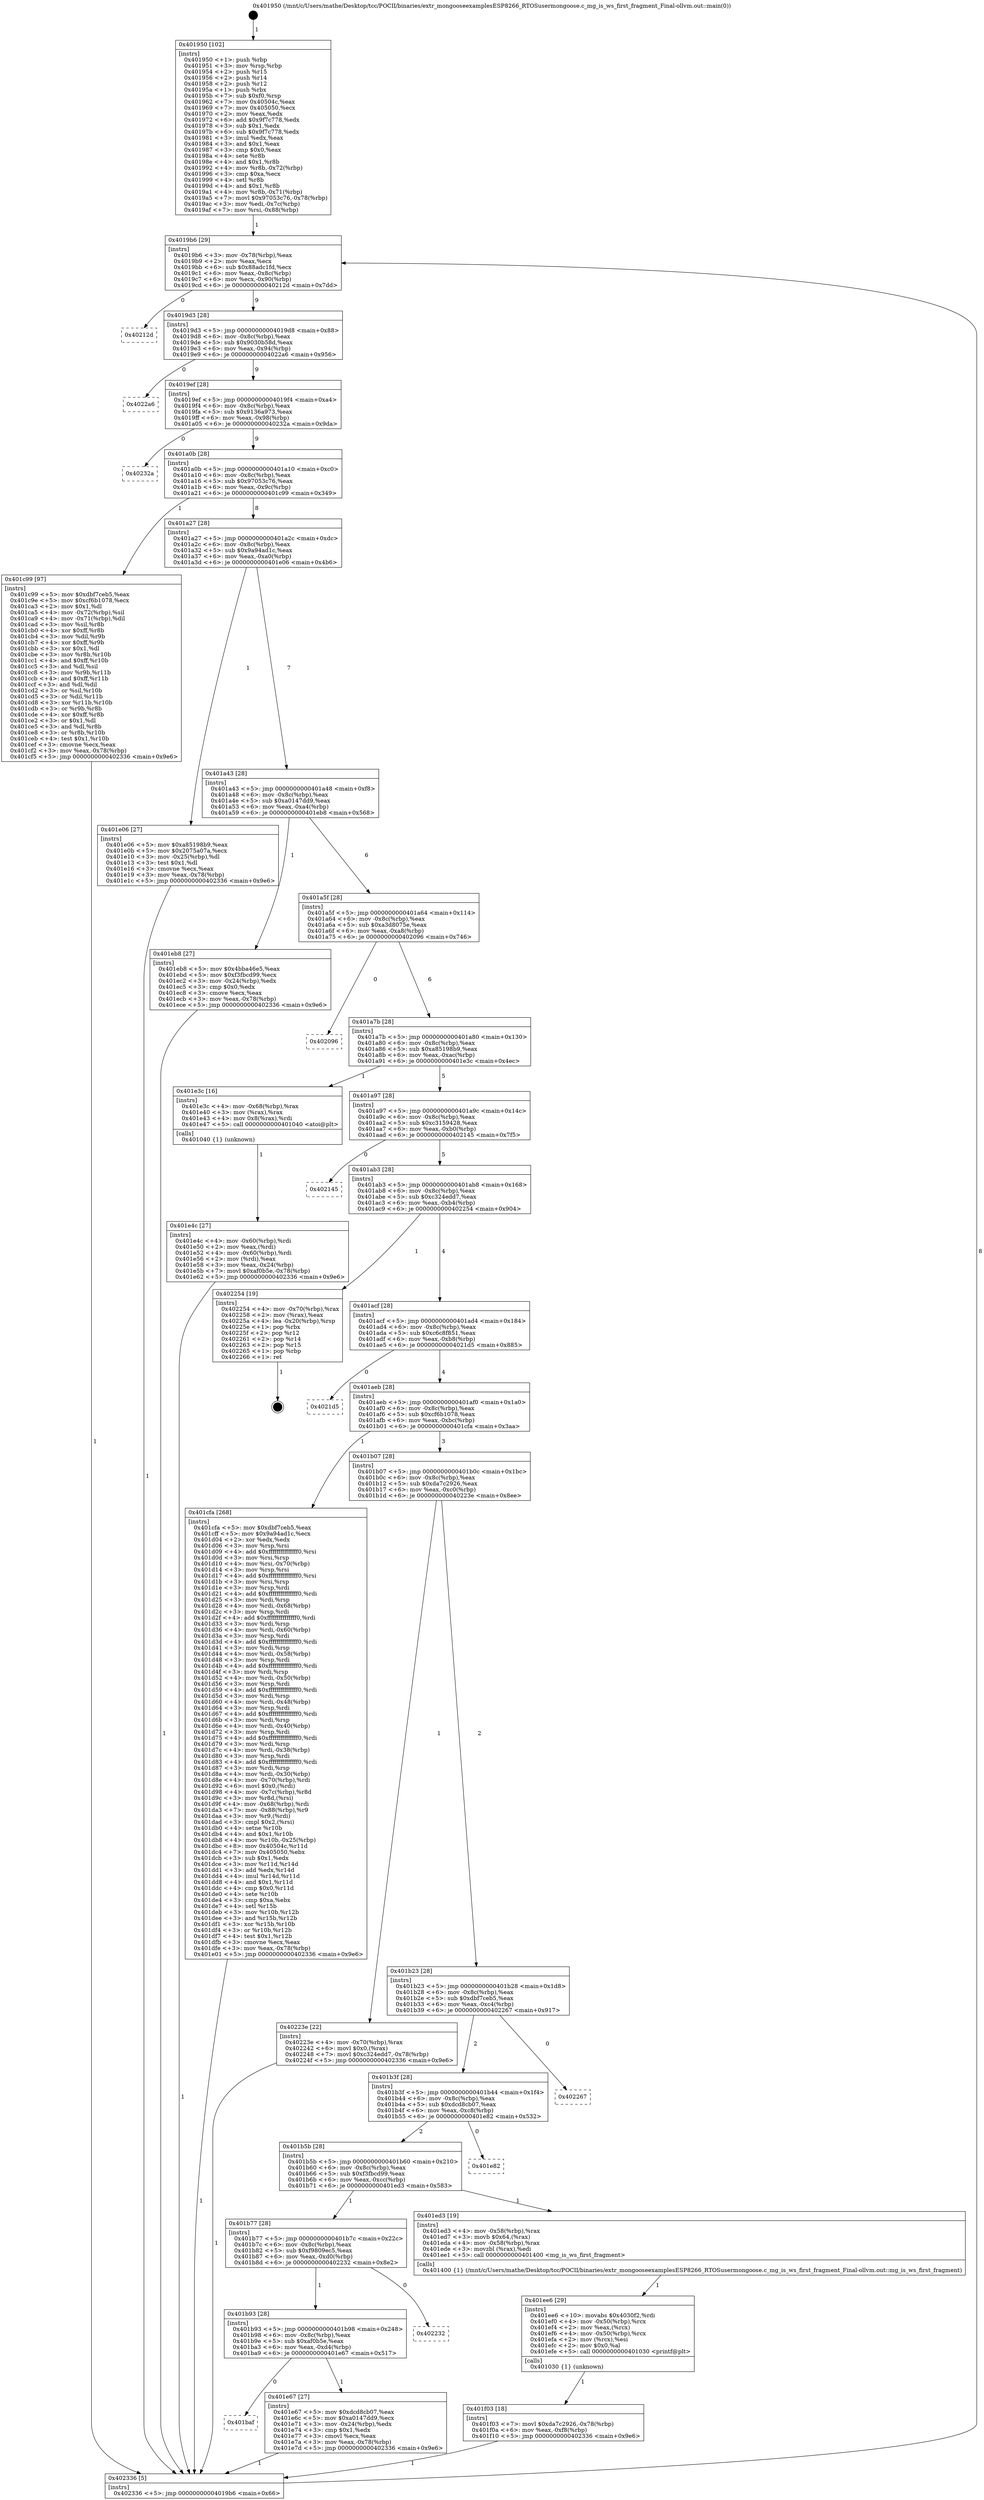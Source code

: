 digraph "0x401950" {
  label = "0x401950 (/mnt/c/Users/mathe/Desktop/tcc/POCII/binaries/extr_mongooseexamplesESP8266_RTOSusermongoose.c_mg_is_ws_first_fragment_Final-ollvm.out::main(0))"
  labelloc = "t"
  node[shape=record]

  Entry [label="",width=0.3,height=0.3,shape=circle,fillcolor=black,style=filled]
  "0x4019b6" [label="{
     0x4019b6 [29]\l
     | [instrs]\l
     &nbsp;&nbsp;0x4019b6 \<+3\>: mov -0x78(%rbp),%eax\l
     &nbsp;&nbsp;0x4019b9 \<+2\>: mov %eax,%ecx\l
     &nbsp;&nbsp;0x4019bb \<+6\>: sub $0x88adc1fd,%ecx\l
     &nbsp;&nbsp;0x4019c1 \<+6\>: mov %eax,-0x8c(%rbp)\l
     &nbsp;&nbsp;0x4019c7 \<+6\>: mov %ecx,-0x90(%rbp)\l
     &nbsp;&nbsp;0x4019cd \<+6\>: je 000000000040212d \<main+0x7dd\>\l
  }"]
  "0x40212d" [label="{
     0x40212d\l
  }", style=dashed]
  "0x4019d3" [label="{
     0x4019d3 [28]\l
     | [instrs]\l
     &nbsp;&nbsp;0x4019d3 \<+5\>: jmp 00000000004019d8 \<main+0x88\>\l
     &nbsp;&nbsp;0x4019d8 \<+6\>: mov -0x8c(%rbp),%eax\l
     &nbsp;&nbsp;0x4019de \<+5\>: sub $0x9030b58d,%eax\l
     &nbsp;&nbsp;0x4019e3 \<+6\>: mov %eax,-0x94(%rbp)\l
     &nbsp;&nbsp;0x4019e9 \<+6\>: je 00000000004022a6 \<main+0x956\>\l
  }"]
  Exit [label="",width=0.3,height=0.3,shape=circle,fillcolor=black,style=filled,peripheries=2]
  "0x4022a6" [label="{
     0x4022a6\l
  }", style=dashed]
  "0x4019ef" [label="{
     0x4019ef [28]\l
     | [instrs]\l
     &nbsp;&nbsp;0x4019ef \<+5\>: jmp 00000000004019f4 \<main+0xa4\>\l
     &nbsp;&nbsp;0x4019f4 \<+6\>: mov -0x8c(%rbp),%eax\l
     &nbsp;&nbsp;0x4019fa \<+5\>: sub $0x9136a973,%eax\l
     &nbsp;&nbsp;0x4019ff \<+6\>: mov %eax,-0x98(%rbp)\l
     &nbsp;&nbsp;0x401a05 \<+6\>: je 000000000040232a \<main+0x9da\>\l
  }"]
  "0x401f03" [label="{
     0x401f03 [18]\l
     | [instrs]\l
     &nbsp;&nbsp;0x401f03 \<+7\>: movl $0xda7c2926,-0x78(%rbp)\l
     &nbsp;&nbsp;0x401f0a \<+6\>: mov %eax,-0xf8(%rbp)\l
     &nbsp;&nbsp;0x401f10 \<+5\>: jmp 0000000000402336 \<main+0x9e6\>\l
  }"]
  "0x40232a" [label="{
     0x40232a\l
  }", style=dashed]
  "0x401a0b" [label="{
     0x401a0b [28]\l
     | [instrs]\l
     &nbsp;&nbsp;0x401a0b \<+5\>: jmp 0000000000401a10 \<main+0xc0\>\l
     &nbsp;&nbsp;0x401a10 \<+6\>: mov -0x8c(%rbp),%eax\l
     &nbsp;&nbsp;0x401a16 \<+5\>: sub $0x97053c76,%eax\l
     &nbsp;&nbsp;0x401a1b \<+6\>: mov %eax,-0x9c(%rbp)\l
     &nbsp;&nbsp;0x401a21 \<+6\>: je 0000000000401c99 \<main+0x349\>\l
  }"]
  "0x401ee6" [label="{
     0x401ee6 [29]\l
     | [instrs]\l
     &nbsp;&nbsp;0x401ee6 \<+10\>: movabs $0x4030f2,%rdi\l
     &nbsp;&nbsp;0x401ef0 \<+4\>: mov -0x50(%rbp),%rcx\l
     &nbsp;&nbsp;0x401ef4 \<+2\>: mov %eax,(%rcx)\l
     &nbsp;&nbsp;0x401ef6 \<+4\>: mov -0x50(%rbp),%rcx\l
     &nbsp;&nbsp;0x401efa \<+2\>: mov (%rcx),%esi\l
     &nbsp;&nbsp;0x401efc \<+2\>: mov $0x0,%al\l
     &nbsp;&nbsp;0x401efe \<+5\>: call 0000000000401030 \<printf@plt\>\l
     | [calls]\l
     &nbsp;&nbsp;0x401030 \{1\} (unknown)\l
  }"]
  "0x401c99" [label="{
     0x401c99 [97]\l
     | [instrs]\l
     &nbsp;&nbsp;0x401c99 \<+5\>: mov $0xdbf7ceb5,%eax\l
     &nbsp;&nbsp;0x401c9e \<+5\>: mov $0xcf6b1078,%ecx\l
     &nbsp;&nbsp;0x401ca3 \<+2\>: mov $0x1,%dl\l
     &nbsp;&nbsp;0x401ca5 \<+4\>: mov -0x72(%rbp),%sil\l
     &nbsp;&nbsp;0x401ca9 \<+4\>: mov -0x71(%rbp),%dil\l
     &nbsp;&nbsp;0x401cad \<+3\>: mov %sil,%r8b\l
     &nbsp;&nbsp;0x401cb0 \<+4\>: xor $0xff,%r8b\l
     &nbsp;&nbsp;0x401cb4 \<+3\>: mov %dil,%r9b\l
     &nbsp;&nbsp;0x401cb7 \<+4\>: xor $0xff,%r9b\l
     &nbsp;&nbsp;0x401cbb \<+3\>: xor $0x1,%dl\l
     &nbsp;&nbsp;0x401cbe \<+3\>: mov %r8b,%r10b\l
     &nbsp;&nbsp;0x401cc1 \<+4\>: and $0xff,%r10b\l
     &nbsp;&nbsp;0x401cc5 \<+3\>: and %dl,%sil\l
     &nbsp;&nbsp;0x401cc8 \<+3\>: mov %r9b,%r11b\l
     &nbsp;&nbsp;0x401ccb \<+4\>: and $0xff,%r11b\l
     &nbsp;&nbsp;0x401ccf \<+3\>: and %dl,%dil\l
     &nbsp;&nbsp;0x401cd2 \<+3\>: or %sil,%r10b\l
     &nbsp;&nbsp;0x401cd5 \<+3\>: or %dil,%r11b\l
     &nbsp;&nbsp;0x401cd8 \<+3\>: xor %r11b,%r10b\l
     &nbsp;&nbsp;0x401cdb \<+3\>: or %r9b,%r8b\l
     &nbsp;&nbsp;0x401cde \<+4\>: xor $0xff,%r8b\l
     &nbsp;&nbsp;0x401ce2 \<+3\>: or $0x1,%dl\l
     &nbsp;&nbsp;0x401ce5 \<+3\>: and %dl,%r8b\l
     &nbsp;&nbsp;0x401ce8 \<+3\>: or %r8b,%r10b\l
     &nbsp;&nbsp;0x401ceb \<+4\>: test $0x1,%r10b\l
     &nbsp;&nbsp;0x401cef \<+3\>: cmovne %ecx,%eax\l
     &nbsp;&nbsp;0x401cf2 \<+3\>: mov %eax,-0x78(%rbp)\l
     &nbsp;&nbsp;0x401cf5 \<+5\>: jmp 0000000000402336 \<main+0x9e6\>\l
  }"]
  "0x401a27" [label="{
     0x401a27 [28]\l
     | [instrs]\l
     &nbsp;&nbsp;0x401a27 \<+5\>: jmp 0000000000401a2c \<main+0xdc\>\l
     &nbsp;&nbsp;0x401a2c \<+6\>: mov -0x8c(%rbp),%eax\l
     &nbsp;&nbsp;0x401a32 \<+5\>: sub $0x9a94ad1c,%eax\l
     &nbsp;&nbsp;0x401a37 \<+6\>: mov %eax,-0xa0(%rbp)\l
     &nbsp;&nbsp;0x401a3d \<+6\>: je 0000000000401e06 \<main+0x4b6\>\l
  }"]
  "0x402336" [label="{
     0x402336 [5]\l
     | [instrs]\l
     &nbsp;&nbsp;0x402336 \<+5\>: jmp 00000000004019b6 \<main+0x66\>\l
  }"]
  "0x401950" [label="{
     0x401950 [102]\l
     | [instrs]\l
     &nbsp;&nbsp;0x401950 \<+1\>: push %rbp\l
     &nbsp;&nbsp;0x401951 \<+3\>: mov %rsp,%rbp\l
     &nbsp;&nbsp;0x401954 \<+2\>: push %r15\l
     &nbsp;&nbsp;0x401956 \<+2\>: push %r14\l
     &nbsp;&nbsp;0x401958 \<+2\>: push %r12\l
     &nbsp;&nbsp;0x40195a \<+1\>: push %rbx\l
     &nbsp;&nbsp;0x40195b \<+7\>: sub $0xf0,%rsp\l
     &nbsp;&nbsp;0x401962 \<+7\>: mov 0x40504c,%eax\l
     &nbsp;&nbsp;0x401969 \<+7\>: mov 0x405050,%ecx\l
     &nbsp;&nbsp;0x401970 \<+2\>: mov %eax,%edx\l
     &nbsp;&nbsp;0x401972 \<+6\>: add $0x9f7c778,%edx\l
     &nbsp;&nbsp;0x401978 \<+3\>: sub $0x1,%edx\l
     &nbsp;&nbsp;0x40197b \<+6\>: sub $0x9f7c778,%edx\l
     &nbsp;&nbsp;0x401981 \<+3\>: imul %edx,%eax\l
     &nbsp;&nbsp;0x401984 \<+3\>: and $0x1,%eax\l
     &nbsp;&nbsp;0x401987 \<+3\>: cmp $0x0,%eax\l
     &nbsp;&nbsp;0x40198a \<+4\>: sete %r8b\l
     &nbsp;&nbsp;0x40198e \<+4\>: and $0x1,%r8b\l
     &nbsp;&nbsp;0x401992 \<+4\>: mov %r8b,-0x72(%rbp)\l
     &nbsp;&nbsp;0x401996 \<+3\>: cmp $0xa,%ecx\l
     &nbsp;&nbsp;0x401999 \<+4\>: setl %r8b\l
     &nbsp;&nbsp;0x40199d \<+4\>: and $0x1,%r8b\l
     &nbsp;&nbsp;0x4019a1 \<+4\>: mov %r8b,-0x71(%rbp)\l
     &nbsp;&nbsp;0x4019a5 \<+7\>: movl $0x97053c76,-0x78(%rbp)\l
     &nbsp;&nbsp;0x4019ac \<+3\>: mov %edi,-0x7c(%rbp)\l
     &nbsp;&nbsp;0x4019af \<+7\>: mov %rsi,-0x88(%rbp)\l
  }"]
  "0x401baf" [label="{
     0x401baf\l
  }", style=dashed]
  "0x401e06" [label="{
     0x401e06 [27]\l
     | [instrs]\l
     &nbsp;&nbsp;0x401e06 \<+5\>: mov $0xa85198b9,%eax\l
     &nbsp;&nbsp;0x401e0b \<+5\>: mov $0x2075a07a,%ecx\l
     &nbsp;&nbsp;0x401e10 \<+3\>: mov -0x25(%rbp),%dl\l
     &nbsp;&nbsp;0x401e13 \<+3\>: test $0x1,%dl\l
     &nbsp;&nbsp;0x401e16 \<+3\>: cmovne %ecx,%eax\l
     &nbsp;&nbsp;0x401e19 \<+3\>: mov %eax,-0x78(%rbp)\l
     &nbsp;&nbsp;0x401e1c \<+5\>: jmp 0000000000402336 \<main+0x9e6\>\l
  }"]
  "0x401a43" [label="{
     0x401a43 [28]\l
     | [instrs]\l
     &nbsp;&nbsp;0x401a43 \<+5\>: jmp 0000000000401a48 \<main+0xf8\>\l
     &nbsp;&nbsp;0x401a48 \<+6\>: mov -0x8c(%rbp),%eax\l
     &nbsp;&nbsp;0x401a4e \<+5\>: sub $0xa0147dd9,%eax\l
     &nbsp;&nbsp;0x401a53 \<+6\>: mov %eax,-0xa4(%rbp)\l
     &nbsp;&nbsp;0x401a59 \<+6\>: je 0000000000401eb8 \<main+0x568\>\l
  }"]
  "0x401e67" [label="{
     0x401e67 [27]\l
     | [instrs]\l
     &nbsp;&nbsp;0x401e67 \<+5\>: mov $0xdcd8cb07,%eax\l
     &nbsp;&nbsp;0x401e6c \<+5\>: mov $0xa0147dd9,%ecx\l
     &nbsp;&nbsp;0x401e71 \<+3\>: mov -0x24(%rbp),%edx\l
     &nbsp;&nbsp;0x401e74 \<+3\>: cmp $0x1,%edx\l
     &nbsp;&nbsp;0x401e77 \<+3\>: cmovl %ecx,%eax\l
     &nbsp;&nbsp;0x401e7a \<+3\>: mov %eax,-0x78(%rbp)\l
     &nbsp;&nbsp;0x401e7d \<+5\>: jmp 0000000000402336 \<main+0x9e6\>\l
  }"]
  "0x401eb8" [label="{
     0x401eb8 [27]\l
     | [instrs]\l
     &nbsp;&nbsp;0x401eb8 \<+5\>: mov $0x4bba46e5,%eax\l
     &nbsp;&nbsp;0x401ebd \<+5\>: mov $0xf3fbcd99,%ecx\l
     &nbsp;&nbsp;0x401ec2 \<+3\>: mov -0x24(%rbp),%edx\l
     &nbsp;&nbsp;0x401ec5 \<+3\>: cmp $0x0,%edx\l
     &nbsp;&nbsp;0x401ec8 \<+3\>: cmove %ecx,%eax\l
     &nbsp;&nbsp;0x401ecb \<+3\>: mov %eax,-0x78(%rbp)\l
     &nbsp;&nbsp;0x401ece \<+5\>: jmp 0000000000402336 \<main+0x9e6\>\l
  }"]
  "0x401a5f" [label="{
     0x401a5f [28]\l
     | [instrs]\l
     &nbsp;&nbsp;0x401a5f \<+5\>: jmp 0000000000401a64 \<main+0x114\>\l
     &nbsp;&nbsp;0x401a64 \<+6\>: mov -0x8c(%rbp),%eax\l
     &nbsp;&nbsp;0x401a6a \<+5\>: sub $0xa3d8075e,%eax\l
     &nbsp;&nbsp;0x401a6f \<+6\>: mov %eax,-0xa8(%rbp)\l
     &nbsp;&nbsp;0x401a75 \<+6\>: je 0000000000402096 \<main+0x746\>\l
  }"]
  "0x401b93" [label="{
     0x401b93 [28]\l
     | [instrs]\l
     &nbsp;&nbsp;0x401b93 \<+5\>: jmp 0000000000401b98 \<main+0x248\>\l
     &nbsp;&nbsp;0x401b98 \<+6\>: mov -0x8c(%rbp),%eax\l
     &nbsp;&nbsp;0x401b9e \<+5\>: sub $0xaf0b5e,%eax\l
     &nbsp;&nbsp;0x401ba3 \<+6\>: mov %eax,-0xd4(%rbp)\l
     &nbsp;&nbsp;0x401ba9 \<+6\>: je 0000000000401e67 \<main+0x517\>\l
  }"]
  "0x402096" [label="{
     0x402096\l
  }", style=dashed]
  "0x401a7b" [label="{
     0x401a7b [28]\l
     | [instrs]\l
     &nbsp;&nbsp;0x401a7b \<+5\>: jmp 0000000000401a80 \<main+0x130\>\l
     &nbsp;&nbsp;0x401a80 \<+6\>: mov -0x8c(%rbp),%eax\l
     &nbsp;&nbsp;0x401a86 \<+5\>: sub $0xa85198b9,%eax\l
     &nbsp;&nbsp;0x401a8b \<+6\>: mov %eax,-0xac(%rbp)\l
     &nbsp;&nbsp;0x401a91 \<+6\>: je 0000000000401e3c \<main+0x4ec\>\l
  }"]
  "0x402232" [label="{
     0x402232\l
  }", style=dashed]
  "0x401e3c" [label="{
     0x401e3c [16]\l
     | [instrs]\l
     &nbsp;&nbsp;0x401e3c \<+4\>: mov -0x68(%rbp),%rax\l
     &nbsp;&nbsp;0x401e40 \<+3\>: mov (%rax),%rax\l
     &nbsp;&nbsp;0x401e43 \<+4\>: mov 0x8(%rax),%rdi\l
     &nbsp;&nbsp;0x401e47 \<+5\>: call 0000000000401040 \<atoi@plt\>\l
     | [calls]\l
     &nbsp;&nbsp;0x401040 \{1\} (unknown)\l
  }"]
  "0x401a97" [label="{
     0x401a97 [28]\l
     | [instrs]\l
     &nbsp;&nbsp;0x401a97 \<+5\>: jmp 0000000000401a9c \<main+0x14c\>\l
     &nbsp;&nbsp;0x401a9c \<+6\>: mov -0x8c(%rbp),%eax\l
     &nbsp;&nbsp;0x401aa2 \<+5\>: sub $0xc3159428,%eax\l
     &nbsp;&nbsp;0x401aa7 \<+6\>: mov %eax,-0xb0(%rbp)\l
     &nbsp;&nbsp;0x401aad \<+6\>: je 0000000000402145 \<main+0x7f5\>\l
  }"]
  "0x401b77" [label="{
     0x401b77 [28]\l
     | [instrs]\l
     &nbsp;&nbsp;0x401b77 \<+5\>: jmp 0000000000401b7c \<main+0x22c\>\l
     &nbsp;&nbsp;0x401b7c \<+6\>: mov -0x8c(%rbp),%eax\l
     &nbsp;&nbsp;0x401b82 \<+5\>: sub $0xf9809ec5,%eax\l
     &nbsp;&nbsp;0x401b87 \<+6\>: mov %eax,-0xd0(%rbp)\l
     &nbsp;&nbsp;0x401b8d \<+6\>: je 0000000000402232 \<main+0x8e2\>\l
  }"]
  "0x402145" [label="{
     0x402145\l
  }", style=dashed]
  "0x401ab3" [label="{
     0x401ab3 [28]\l
     | [instrs]\l
     &nbsp;&nbsp;0x401ab3 \<+5\>: jmp 0000000000401ab8 \<main+0x168\>\l
     &nbsp;&nbsp;0x401ab8 \<+6\>: mov -0x8c(%rbp),%eax\l
     &nbsp;&nbsp;0x401abe \<+5\>: sub $0xc324edd7,%eax\l
     &nbsp;&nbsp;0x401ac3 \<+6\>: mov %eax,-0xb4(%rbp)\l
     &nbsp;&nbsp;0x401ac9 \<+6\>: je 0000000000402254 \<main+0x904\>\l
  }"]
  "0x401ed3" [label="{
     0x401ed3 [19]\l
     | [instrs]\l
     &nbsp;&nbsp;0x401ed3 \<+4\>: mov -0x58(%rbp),%rax\l
     &nbsp;&nbsp;0x401ed7 \<+3\>: movb $0x64,(%rax)\l
     &nbsp;&nbsp;0x401eda \<+4\>: mov -0x58(%rbp),%rax\l
     &nbsp;&nbsp;0x401ede \<+3\>: movzbl (%rax),%edi\l
     &nbsp;&nbsp;0x401ee1 \<+5\>: call 0000000000401400 \<mg_is_ws_first_fragment\>\l
     | [calls]\l
     &nbsp;&nbsp;0x401400 \{1\} (/mnt/c/Users/mathe/Desktop/tcc/POCII/binaries/extr_mongooseexamplesESP8266_RTOSusermongoose.c_mg_is_ws_first_fragment_Final-ollvm.out::mg_is_ws_first_fragment)\l
  }"]
  "0x402254" [label="{
     0x402254 [19]\l
     | [instrs]\l
     &nbsp;&nbsp;0x402254 \<+4\>: mov -0x70(%rbp),%rax\l
     &nbsp;&nbsp;0x402258 \<+2\>: mov (%rax),%eax\l
     &nbsp;&nbsp;0x40225a \<+4\>: lea -0x20(%rbp),%rsp\l
     &nbsp;&nbsp;0x40225e \<+1\>: pop %rbx\l
     &nbsp;&nbsp;0x40225f \<+2\>: pop %r12\l
     &nbsp;&nbsp;0x402261 \<+2\>: pop %r14\l
     &nbsp;&nbsp;0x402263 \<+2\>: pop %r15\l
     &nbsp;&nbsp;0x402265 \<+1\>: pop %rbp\l
     &nbsp;&nbsp;0x402266 \<+1\>: ret\l
  }"]
  "0x401acf" [label="{
     0x401acf [28]\l
     | [instrs]\l
     &nbsp;&nbsp;0x401acf \<+5\>: jmp 0000000000401ad4 \<main+0x184\>\l
     &nbsp;&nbsp;0x401ad4 \<+6\>: mov -0x8c(%rbp),%eax\l
     &nbsp;&nbsp;0x401ada \<+5\>: sub $0xc6c8f851,%eax\l
     &nbsp;&nbsp;0x401adf \<+6\>: mov %eax,-0xb8(%rbp)\l
     &nbsp;&nbsp;0x401ae5 \<+6\>: je 00000000004021d5 \<main+0x885\>\l
  }"]
  "0x401b5b" [label="{
     0x401b5b [28]\l
     | [instrs]\l
     &nbsp;&nbsp;0x401b5b \<+5\>: jmp 0000000000401b60 \<main+0x210\>\l
     &nbsp;&nbsp;0x401b60 \<+6\>: mov -0x8c(%rbp),%eax\l
     &nbsp;&nbsp;0x401b66 \<+5\>: sub $0xf3fbcd99,%eax\l
     &nbsp;&nbsp;0x401b6b \<+6\>: mov %eax,-0xcc(%rbp)\l
     &nbsp;&nbsp;0x401b71 \<+6\>: je 0000000000401ed3 \<main+0x583\>\l
  }"]
  "0x4021d5" [label="{
     0x4021d5\l
  }", style=dashed]
  "0x401aeb" [label="{
     0x401aeb [28]\l
     | [instrs]\l
     &nbsp;&nbsp;0x401aeb \<+5\>: jmp 0000000000401af0 \<main+0x1a0\>\l
     &nbsp;&nbsp;0x401af0 \<+6\>: mov -0x8c(%rbp),%eax\l
     &nbsp;&nbsp;0x401af6 \<+5\>: sub $0xcf6b1078,%eax\l
     &nbsp;&nbsp;0x401afb \<+6\>: mov %eax,-0xbc(%rbp)\l
     &nbsp;&nbsp;0x401b01 \<+6\>: je 0000000000401cfa \<main+0x3aa\>\l
  }"]
  "0x401e82" [label="{
     0x401e82\l
  }", style=dashed]
  "0x401cfa" [label="{
     0x401cfa [268]\l
     | [instrs]\l
     &nbsp;&nbsp;0x401cfa \<+5\>: mov $0xdbf7ceb5,%eax\l
     &nbsp;&nbsp;0x401cff \<+5\>: mov $0x9a94ad1c,%ecx\l
     &nbsp;&nbsp;0x401d04 \<+2\>: xor %edx,%edx\l
     &nbsp;&nbsp;0x401d06 \<+3\>: mov %rsp,%rsi\l
     &nbsp;&nbsp;0x401d09 \<+4\>: add $0xfffffffffffffff0,%rsi\l
     &nbsp;&nbsp;0x401d0d \<+3\>: mov %rsi,%rsp\l
     &nbsp;&nbsp;0x401d10 \<+4\>: mov %rsi,-0x70(%rbp)\l
     &nbsp;&nbsp;0x401d14 \<+3\>: mov %rsp,%rsi\l
     &nbsp;&nbsp;0x401d17 \<+4\>: add $0xfffffffffffffff0,%rsi\l
     &nbsp;&nbsp;0x401d1b \<+3\>: mov %rsi,%rsp\l
     &nbsp;&nbsp;0x401d1e \<+3\>: mov %rsp,%rdi\l
     &nbsp;&nbsp;0x401d21 \<+4\>: add $0xfffffffffffffff0,%rdi\l
     &nbsp;&nbsp;0x401d25 \<+3\>: mov %rdi,%rsp\l
     &nbsp;&nbsp;0x401d28 \<+4\>: mov %rdi,-0x68(%rbp)\l
     &nbsp;&nbsp;0x401d2c \<+3\>: mov %rsp,%rdi\l
     &nbsp;&nbsp;0x401d2f \<+4\>: add $0xfffffffffffffff0,%rdi\l
     &nbsp;&nbsp;0x401d33 \<+3\>: mov %rdi,%rsp\l
     &nbsp;&nbsp;0x401d36 \<+4\>: mov %rdi,-0x60(%rbp)\l
     &nbsp;&nbsp;0x401d3a \<+3\>: mov %rsp,%rdi\l
     &nbsp;&nbsp;0x401d3d \<+4\>: add $0xfffffffffffffff0,%rdi\l
     &nbsp;&nbsp;0x401d41 \<+3\>: mov %rdi,%rsp\l
     &nbsp;&nbsp;0x401d44 \<+4\>: mov %rdi,-0x58(%rbp)\l
     &nbsp;&nbsp;0x401d48 \<+3\>: mov %rsp,%rdi\l
     &nbsp;&nbsp;0x401d4b \<+4\>: add $0xfffffffffffffff0,%rdi\l
     &nbsp;&nbsp;0x401d4f \<+3\>: mov %rdi,%rsp\l
     &nbsp;&nbsp;0x401d52 \<+4\>: mov %rdi,-0x50(%rbp)\l
     &nbsp;&nbsp;0x401d56 \<+3\>: mov %rsp,%rdi\l
     &nbsp;&nbsp;0x401d59 \<+4\>: add $0xfffffffffffffff0,%rdi\l
     &nbsp;&nbsp;0x401d5d \<+3\>: mov %rdi,%rsp\l
     &nbsp;&nbsp;0x401d60 \<+4\>: mov %rdi,-0x48(%rbp)\l
     &nbsp;&nbsp;0x401d64 \<+3\>: mov %rsp,%rdi\l
     &nbsp;&nbsp;0x401d67 \<+4\>: add $0xfffffffffffffff0,%rdi\l
     &nbsp;&nbsp;0x401d6b \<+3\>: mov %rdi,%rsp\l
     &nbsp;&nbsp;0x401d6e \<+4\>: mov %rdi,-0x40(%rbp)\l
     &nbsp;&nbsp;0x401d72 \<+3\>: mov %rsp,%rdi\l
     &nbsp;&nbsp;0x401d75 \<+4\>: add $0xfffffffffffffff0,%rdi\l
     &nbsp;&nbsp;0x401d79 \<+3\>: mov %rdi,%rsp\l
     &nbsp;&nbsp;0x401d7c \<+4\>: mov %rdi,-0x38(%rbp)\l
     &nbsp;&nbsp;0x401d80 \<+3\>: mov %rsp,%rdi\l
     &nbsp;&nbsp;0x401d83 \<+4\>: add $0xfffffffffffffff0,%rdi\l
     &nbsp;&nbsp;0x401d87 \<+3\>: mov %rdi,%rsp\l
     &nbsp;&nbsp;0x401d8a \<+4\>: mov %rdi,-0x30(%rbp)\l
     &nbsp;&nbsp;0x401d8e \<+4\>: mov -0x70(%rbp),%rdi\l
     &nbsp;&nbsp;0x401d92 \<+6\>: movl $0x0,(%rdi)\l
     &nbsp;&nbsp;0x401d98 \<+4\>: mov -0x7c(%rbp),%r8d\l
     &nbsp;&nbsp;0x401d9c \<+3\>: mov %r8d,(%rsi)\l
     &nbsp;&nbsp;0x401d9f \<+4\>: mov -0x68(%rbp),%rdi\l
     &nbsp;&nbsp;0x401da3 \<+7\>: mov -0x88(%rbp),%r9\l
     &nbsp;&nbsp;0x401daa \<+3\>: mov %r9,(%rdi)\l
     &nbsp;&nbsp;0x401dad \<+3\>: cmpl $0x2,(%rsi)\l
     &nbsp;&nbsp;0x401db0 \<+4\>: setne %r10b\l
     &nbsp;&nbsp;0x401db4 \<+4\>: and $0x1,%r10b\l
     &nbsp;&nbsp;0x401db8 \<+4\>: mov %r10b,-0x25(%rbp)\l
     &nbsp;&nbsp;0x401dbc \<+8\>: mov 0x40504c,%r11d\l
     &nbsp;&nbsp;0x401dc4 \<+7\>: mov 0x405050,%ebx\l
     &nbsp;&nbsp;0x401dcb \<+3\>: sub $0x1,%edx\l
     &nbsp;&nbsp;0x401dce \<+3\>: mov %r11d,%r14d\l
     &nbsp;&nbsp;0x401dd1 \<+3\>: add %edx,%r14d\l
     &nbsp;&nbsp;0x401dd4 \<+4\>: imul %r14d,%r11d\l
     &nbsp;&nbsp;0x401dd8 \<+4\>: and $0x1,%r11d\l
     &nbsp;&nbsp;0x401ddc \<+4\>: cmp $0x0,%r11d\l
     &nbsp;&nbsp;0x401de0 \<+4\>: sete %r10b\l
     &nbsp;&nbsp;0x401de4 \<+3\>: cmp $0xa,%ebx\l
     &nbsp;&nbsp;0x401de7 \<+4\>: setl %r15b\l
     &nbsp;&nbsp;0x401deb \<+3\>: mov %r10b,%r12b\l
     &nbsp;&nbsp;0x401dee \<+3\>: and %r15b,%r12b\l
     &nbsp;&nbsp;0x401df1 \<+3\>: xor %r15b,%r10b\l
     &nbsp;&nbsp;0x401df4 \<+3\>: or %r10b,%r12b\l
     &nbsp;&nbsp;0x401df7 \<+4\>: test $0x1,%r12b\l
     &nbsp;&nbsp;0x401dfb \<+3\>: cmovne %ecx,%eax\l
     &nbsp;&nbsp;0x401dfe \<+3\>: mov %eax,-0x78(%rbp)\l
     &nbsp;&nbsp;0x401e01 \<+5\>: jmp 0000000000402336 \<main+0x9e6\>\l
  }"]
  "0x401b07" [label="{
     0x401b07 [28]\l
     | [instrs]\l
     &nbsp;&nbsp;0x401b07 \<+5\>: jmp 0000000000401b0c \<main+0x1bc\>\l
     &nbsp;&nbsp;0x401b0c \<+6\>: mov -0x8c(%rbp),%eax\l
     &nbsp;&nbsp;0x401b12 \<+5\>: sub $0xda7c2926,%eax\l
     &nbsp;&nbsp;0x401b17 \<+6\>: mov %eax,-0xc0(%rbp)\l
     &nbsp;&nbsp;0x401b1d \<+6\>: je 000000000040223e \<main+0x8ee\>\l
  }"]
  "0x401b3f" [label="{
     0x401b3f [28]\l
     | [instrs]\l
     &nbsp;&nbsp;0x401b3f \<+5\>: jmp 0000000000401b44 \<main+0x1f4\>\l
     &nbsp;&nbsp;0x401b44 \<+6\>: mov -0x8c(%rbp),%eax\l
     &nbsp;&nbsp;0x401b4a \<+5\>: sub $0xdcd8cb07,%eax\l
     &nbsp;&nbsp;0x401b4f \<+6\>: mov %eax,-0xc8(%rbp)\l
     &nbsp;&nbsp;0x401b55 \<+6\>: je 0000000000401e82 \<main+0x532\>\l
  }"]
  "0x401e4c" [label="{
     0x401e4c [27]\l
     | [instrs]\l
     &nbsp;&nbsp;0x401e4c \<+4\>: mov -0x60(%rbp),%rdi\l
     &nbsp;&nbsp;0x401e50 \<+2\>: mov %eax,(%rdi)\l
     &nbsp;&nbsp;0x401e52 \<+4\>: mov -0x60(%rbp),%rdi\l
     &nbsp;&nbsp;0x401e56 \<+2\>: mov (%rdi),%eax\l
     &nbsp;&nbsp;0x401e58 \<+3\>: mov %eax,-0x24(%rbp)\l
     &nbsp;&nbsp;0x401e5b \<+7\>: movl $0xaf0b5e,-0x78(%rbp)\l
     &nbsp;&nbsp;0x401e62 \<+5\>: jmp 0000000000402336 \<main+0x9e6\>\l
  }"]
  "0x402267" [label="{
     0x402267\l
  }", style=dashed]
  "0x40223e" [label="{
     0x40223e [22]\l
     | [instrs]\l
     &nbsp;&nbsp;0x40223e \<+4\>: mov -0x70(%rbp),%rax\l
     &nbsp;&nbsp;0x402242 \<+6\>: movl $0x0,(%rax)\l
     &nbsp;&nbsp;0x402248 \<+7\>: movl $0xc324edd7,-0x78(%rbp)\l
     &nbsp;&nbsp;0x40224f \<+5\>: jmp 0000000000402336 \<main+0x9e6\>\l
  }"]
  "0x401b23" [label="{
     0x401b23 [28]\l
     | [instrs]\l
     &nbsp;&nbsp;0x401b23 \<+5\>: jmp 0000000000401b28 \<main+0x1d8\>\l
     &nbsp;&nbsp;0x401b28 \<+6\>: mov -0x8c(%rbp),%eax\l
     &nbsp;&nbsp;0x401b2e \<+5\>: sub $0xdbf7ceb5,%eax\l
     &nbsp;&nbsp;0x401b33 \<+6\>: mov %eax,-0xc4(%rbp)\l
     &nbsp;&nbsp;0x401b39 \<+6\>: je 0000000000402267 \<main+0x917\>\l
  }"]
  Entry -> "0x401950" [label=" 1"]
  "0x4019b6" -> "0x40212d" [label=" 0"]
  "0x4019b6" -> "0x4019d3" [label=" 9"]
  "0x402254" -> Exit [label=" 1"]
  "0x4019d3" -> "0x4022a6" [label=" 0"]
  "0x4019d3" -> "0x4019ef" [label=" 9"]
  "0x40223e" -> "0x402336" [label=" 1"]
  "0x4019ef" -> "0x40232a" [label=" 0"]
  "0x4019ef" -> "0x401a0b" [label=" 9"]
  "0x401f03" -> "0x402336" [label=" 1"]
  "0x401a0b" -> "0x401c99" [label=" 1"]
  "0x401a0b" -> "0x401a27" [label=" 8"]
  "0x401c99" -> "0x402336" [label=" 1"]
  "0x401950" -> "0x4019b6" [label=" 1"]
  "0x402336" -> "0x4019b6" [label=" 8"]
  "0x401ee6" -> "0x401f03" [label=" 1"]
  "0x401a27" -> "0x401e06" [label=" 1"]
  "0x401a27" -> "0x401a43" [label=" 7"]
  "0x401ed3" -> "0x401ee6" [label=" 1"]
  "0x401a43" -> "0x401eb8" [label=" 1"]
  "0x401a43" -> "0x401a5f" [label=" 6"]
  "0x401eb8" -> "0x402336" [label=" 1"]
  "0x401a5f" -> "0x402096" [label=" 0"]
  "0x401a5f" -> "0x401a7b" [label=" 6"]
  "0x401b93" -> "0x401baf" [label=" 0"]
  "0x401a7b" -> "0x401e3c" [label=" 1"]
  "0x401a7b" -> "0x401a97" [label=" 5"]
  "0x401b93" -> "0x401e67" [label=" 1"]
  "0x401a97" -> "0x402145" [label=" 0"]
  "0x401a97" -> "0x401ab3" [label=" 5"]
  "0x401b77" -> "0x401b93" [label=" 1"]
  "0x401ab3" -> "0x402254" [label=" 1"]
  "0x401ab3" -> "0x401acf" [label=" 4"]
  "0x401b77" -> "0x402232" [label=" 0"]
  "0x401acf" -> "0x4021d5" [label=" 0"]
  "0x401acf" -> "0x401aeb" [label=" 4"]
  "0x401b5b" -> "0x401b77" [label=" 1"]
  "0x401aeb" -> "0x401cfa" [label=" 1"]
  "0x401aeb" -> "0x401b07" [label=" 3"]
  "0x401b5b" -> "0x401ed3" [label=" 1"]
  "0x401cfa" -> "0x402336" [label=" 1"]
  "0x401e06" -> "0x402336" [label=" 1"]
  "0x401e3c" -> "0x401e4c" [label=" 1"]
  "0x401e4c" -> "0x402336" [label=" 1"]
  "0x401b3f" -> "0x401b5b" [label=" 2"]
  "0x401b07" -> "0x40223e" [label=" 1"]
  "0x401b07" -> "0x401b23" [label=" 2"]
  "0x401b3f" -> "0x401e82" [label=" 0"]
  "0x401b23" -> "0x402267" [label=" 0"]
  "0x401b23" -> "0x401b3f" [label=" 2"]
  "0x401e67" -> "0x402336" [label=" 1"]
}
